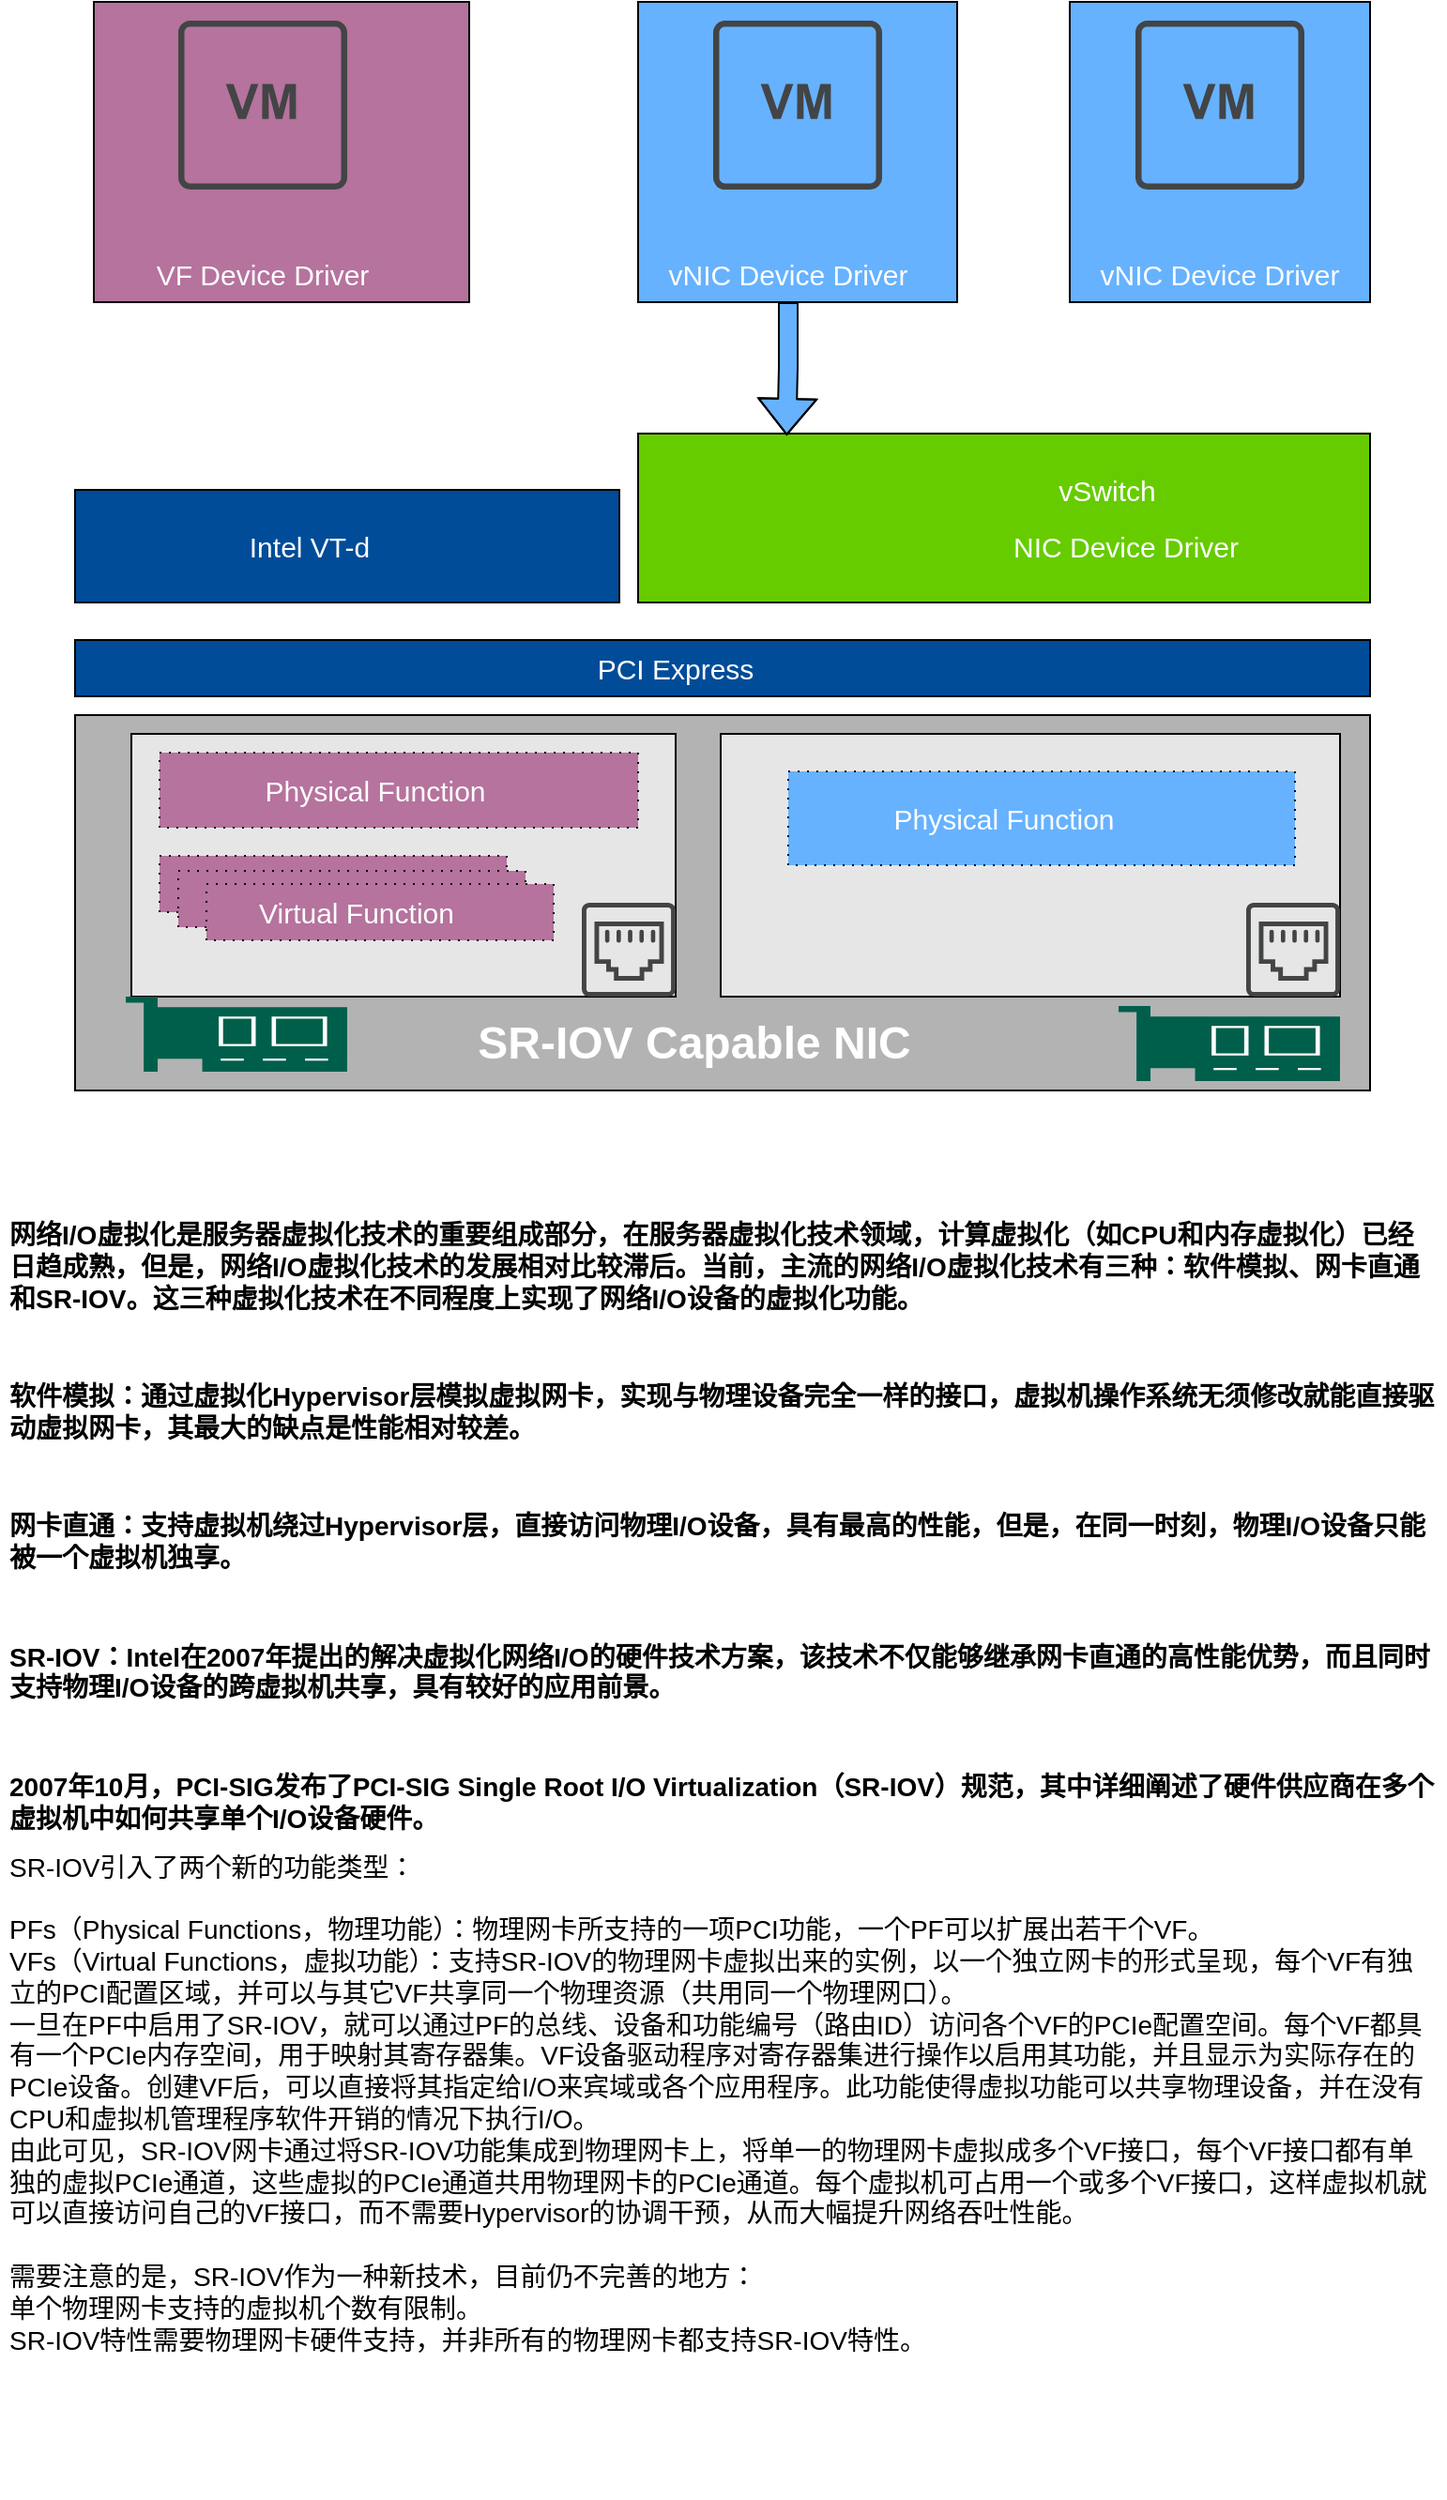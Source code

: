 <mxfile version="21.3.5" type="github">
  <diagram name="第 1 页" id="i8kBQGctU53IDY2TnXNJ">
    <mxGraphModel dx="1132" dy="1062" grid="1" gridSize="10" guides="1" tooltips="1" connect="1" arrows="1" fold="1" page="1" pageScale="1" pageWidth="827" pageHeight="1169" math="0" shadow="0">
      <root>
        <mxCell id="0" />
        <mxCell id="1" parent="0" />
        <mxCell id="NqEIsBkk9j9Vk6BldH_W-84" value="" style="rounded=0;whiteSpace=wrap;html=1;fillColor=#B3B3B3;" vertex="1" parent="1">
          <mxGeometry x="70" y="610" width="690" height="200" as="geometry" />
        </mxCell>
        <mxCell id="NqEIsBkk9j9Vk6BldH_W-86" value="" style="rounded=0;whiteSpace=wrap;html=1;fillColor=#004C99;" vertex="1" parent="1">
          <mxGeometry x="70" y="570" width="690" height="30" as="geometry" />
        </mxCell>
        <mxCell id="NqEIsBkk9j9Vk6BldH_W-87" value="" style="rounded=0;whiteSpace=wrap;html=1;fillColor=#004C99;" vertex="1" parent="1">
          <mxGeometry x="70" y="490" width="290" height="60" as="geometry" />
        </mxCell>
        <mxCell id="NqEIsBkk9j9Vk6BldH_W-88" value="" style="rounded=0;whiteSpace=wrap;html=1;fillColor=#66CC00;" vertex="1" parent="1">
          <mxGeometry x="370" y="460" width="390" height="90" as="geometry" />
        </mxCell>
        <mxCell id="NqEIsBkk9j9Vk6BldH_W-93" value="" style="rounded=0;whiteSpace=wrap;html=1;fillColor=#E6E6E6;" vertex="1" parent="1">
          <mxGeometry x="100" y="620" width="290" height="140" as="geometry" />
        </mxCell>
        <mxCell id="NqEIsBkk9j9Vk6BldH_W-94" value="" style="rounded=0;whiteSpace=wrap;html=1;fillColor=#E6E6E6;" vertex="1" parent="1">
          <mxGeometry x="414" y="620" width="330" height="140" as="geometry" />
        </mxCell>
        <mxCell id="NqEIsBkk9j9Vk6BldH_W-96" value="&lt;b&gt;&lt;font color=&quot;#ffffff&quot; style=&quot;font-size: 24px;&quot;&gt;SR-IOV Capable NIC&lt;/font&gt;&lt;/b&gt;" style="text;strokeColor=none;align=center;fillColor=none;html=1;verticalAlign=middle;whiteSpace=wrap;rounded=0;" vertex="1" parent="1">
          <mxGeometry x="260" y="770" width="280" height="30" as="geometry" />
        </mxCell>
        <mxCell id="NqEIsBkk9j9Vk6BldH_W-97" value="&lt;h1 style=&quot;font-size: 14px;&quot;&gt;&lt;font style=&quot;font-size: 14px;&quot;&gt;网络I/O虚拟化是服务器虚拟化技术的重要组成部分，在服务器虚拟化技术领域，计算虚拟化（如CPU和内存虚拟化）已经日趋成熟，但是，网络I/O虚拟化技术的发展相对比较滞后。当前，主流的网络I/O虚拟化技术有三种：软件模拟、网卡直通和SR-IOV。这三种虚拟化技术在不同程度上实现了网络I/O设备的虚拟化功能。&lt;/font&gt;&lt;/h1&gt;&lt;h1 style=&quot;font-size: 14px;&quot;&gt;&lt;font style=&quot;font-size: 14px;&quot;&gt;&lt;br&gt;&lt;/font&gt;&lt;/h1&gt;&lt;h1 style=&quot;font-size: 14px;&quot;&gt;&lt;font style=&quot;font-size: 14px;&quot;&gt;软件模拟：通过虚拟化Hypervisor层模拟虚拟网卡，实现与物理设备完全一样的接口，虚拟机操作系统无须修改就能直接驱动虚拟网卡，其最大的缺点是性能相对较差。&lt;/font&gt;&lt;/h1&gt;&lt;h1 style=&quot;font-size: 14px;&quot;&gt;&lt;font style=&quot;font-size: 14px;&quot;&gt;&lt;br&gt;&lt;/font&gt;&lt;/h1&gt;&lt;h1 style=&quot;font-size: 14px;&quot;&gt;&lt;font style=&quot;font-size: 14px;&quot;&gt;网卡直通：支持虚拟机绕过Hypervisor层，直接访问物理I/O设备，具有最高的性能，但是，在同一时刻，物理I/O设备只能被一个虚拟机独享。&lt;/font&gt;&lt;/h1&gt;&lt;h1 style=&quot;font-size: 14px;&quot;&gt;&lt;font style=&quot;font-size: 14px;&quot;&gt;&lt;br&gt;&lt;/font&gt;&lt;/h1&gt;&lt;h1 style=&quot;font-size: 14px;&quot;&gt;&lt;font style=&quot;font-size: 14px;&quot;&gt;SR-IOV：Intel在2007年提出的解决虚拟化网络I/O的硬件技术方案，该技术不仅能够继承网卡直通的高性能优势，而且同时支持物理I/O设备的跨虚拟机共享，具有较好的应用前景。&lt;/font&gt;&lt;/h1&gt;&lt;h1 style=&quot;font-size: 14px;&quot;&gt;&lt;font style=&quot;font-size: 14px;&quot;&gt;&lt;br&gt;&lt;/font&gt;&lt;/h1&gt;&lt;h1 style=&quot;font-size: 14px;&quot;&gt;&lt;font style=&quot;font-size: 14px;&quot;&gt;2007年10月，PCI-SIG发布了PCI-SIG Single Root I/O Virtualization（SR-IOV）规范，其中详细阐述了硬件供应商在多个虚拟机中如何共享单个I/O设备硬件。&lt;/font&gt;&lt;/h1&gt;&lt;div&gt;&lt;font style=&quot;font-size: 14px;&quot;&gt;&lt;div style=&quot;&quot;&gt;SR-IOV引入了两个新的功能类型：&lt;/div&gt;&lt;div style=&quot;&quot;&gt;&lt;br&gt;&lt;/div&gt;&lt;div style=&quot;&quot;&gt;PFs（Physical Functions，物理功能）：物理网卡所支持的一项PCI功能，一个PF可以扩展出若干个VF。&lt;/div&gt;&lt;div style=&quot;&quot;&gt;VFs（Virtual Functions，虚拟功能）：支持SR-IOV的物理网卡虚拟出来的实例，以一个独立网卡的形式呈现，每个VF有独立的PCI配置区域，并可以与其它VF共享同一个物理资源（共用同一个物理网口）。&lt;/div&gt;&lt;div style=&quot;&quot;&gt;一旦在PF中启用了SR-IOV，就可以通过PF的总线、设备和功能编号（路由ID）访问各个VF的PCIe配置空间。每个VF都具有一个PCIe内存空间，用于映射其寄存器集。VF设备驱动程序对寄存器集进行操作以启用其功能，并且显示为实际存在的PCIe设备。创建VF后，可以直接将其指定给I/O来宾域或各个应用程序。此功能使得虚拟功能可以共享物理设备，并在没有CPU和虚拟机管理程序软件开销的情况下执行I/O。&lt;/div&gt;&lt;div style=&quot;&quot;&gt;由此可见，SR-IOV网卡通过将SR-IOV功能集成到物理网卡上，将单一的物理网卡虚拟成多个VF接口，每个VF接口都有单独的虚拟PCIe通道，这些虚拟的PCIe通道共用物理网卡的PCIe通道。每个虚拟机可占用一个或多个VF接口，这样虚拟机就可以直接访问自己的VF接口，而不需要Hypervisor的协调干预，从而大幅提升网络吞吐性能。&lt;/div&gt;&lt;div style=&quot;&quot;&gt;&lt;br&gt;&lt;/div&gt;&lt;div style=&quot;&quot;&gt;需要注意的是，SR-IOV作为一种新技术，目前仍不完善的地方：&lt;/div&gt;&lt;div style=&quot;&quot;&gt;单个物理网卡支持的虚拟机个数有限制。&lt;/div&gt;&lt;div style=&quot;&quot;&gt;SR-IOV特性需要物理网卡硬件支持，并非所有的物理网卡都支持SR-IOV特性。&lt;/div&gt;&lt;/font&gt;&lt;/div&gt;" style="text;html=1;strokeColor=none;fillColor=none;spacing=5;spacingTop=-20;whiteSpace=wrap;overflow=hidden;rounded=0;" vertex="1" parent="1">
          <mxGeometry x="30" y="880" width="770" height="680" as="geometry" />
        </mxCell>
        <mxCell id="NqEIsBkk9j9Vk6BldH_W-99" value="" style="rounded=0;whiteSpace=wrap;html=1;fillColor=#B5739D;" vertex="1" parent="1">
          <mxGeometry x="80" y="230" width="200" height="160" as="geometry" />
        </mxCell>
        <mxCell id="NqEIsBkk9j9Vk6BldH_W-100" value="" style="rounded=0;whiteSpace=wrap;html=1;fillColor=#66B2FF;" vertex="1" parent="1">
          <mxGeometry x="370" y="230" width="170" height="160" as="geometry" />
        </mxCell>
        <mxCell id="NqEIsBkk9j9Vk6BldH_W-101" value="" style="rounded=0;whiteSpace=wrap;html=1;fillColor=#66B2FF;" vertex="1" parent="1">
          <mxGeometry x="600" y="230" width="160" height="160" as="geometry" />
        </mxCell>
        <mxCell id="NqEIsBkk9j9Vk6BldH_W-102" value="" style="rounded=0;whiteSpace=wrap;html=1;fillColor=#66B2FF;dashed=1;dashPattern=1 4;" vertex="1" parent="1">
          <mxGeometry x="450" y="640" width="270" height="50" as="geometry" />
        </mxCell>
        <mxCell id="NqEIsBkk9j9Vk6BldH_W-103" value="" style="rounded=0;whiteSpace=wrap;html=1;fillColor=#B5739D;dashed=1;dashPattern=1 4;" vertex="1" parent="1">
          <mxGeometry x="115" y="630" width="255" height="40" as="geometry" />
        </mxCell>
        <mxCell id="NqEIsBkk9j9Vk6BldH_W-104" value="" style="rounded=0;whiteSpace=wrap;html=1;fillColor=#B5739D;dashed=1;dashPattern=1 4;" vertex="1" parent="1">
          <mxGeometry x="115" y="685" width="185" height="30" as="geometry" />
        </mxCell>
        <mxCell id="NqEIsBkk9j9Vk6BldH_W-105" value="" style="rounded=0;whiteSpace=wrap;html=1;fillColor=#B5739D;dashed=1;dashPattern=1 4;" vertex="1" parent="1">
          <mxGeometry x="125" y="693" width="185" height="30" as="geometry" />
        </mxCell>
        <mxCell id="NqEIsBkk9j9Vk6BldH_W-106" value="" style="rounded=0;whiteSpace=wrap;html=1;fillColor=#B5739D;strokeColor=default;dashed=1;dashPattern=1 4;" vertex="1" parent="1">
          <mxGeometry x="140" y="700" width="185" height="30" as="geometry" />
        </mxCell>
        <mxCell id="NqEIsBkk9j9Vk6BldH_W-107" value="&lt;font color=&quot;#ffffff&quot; style=&quot;font-size: 15px;&quot;&gt;PCI Express&lt;/font&gt;" style="text;strokeColor=none;align=center;fillColor=none;html=1;verticalAlign=middle;whiteSpace=wrap;rounded=0;" vertex="1" parent="1">
          <mxGeometry x="310" y="569.5" width="160" height="30" as="geometry" />
        </mxCell>
        <mxCell id="NqEIsBkk9j9Vk6BldH_W-108" value="&lt;font color=&quot;#ffffff&quot; style=&quot;font-size: 15px;&quot;&gt;Physical Function&lt;/font&gt;" style="text;strokeColor=none;align=center;fillColor=none;html=1;verticalAlign=middle;whiteSpace=wrap;rounded=0;" vertex="1" parent="1">
          <mxGeometry x="485" y="650" width="160" height="30" as="geometry" />
        </mxCell>
        <mxCell id="NqEIsBkk9j9Vk6BldH_W-109" value="&lt;font color=&quot;#ffffff&quot; style=&quot;font-size: 15px;&quot;&gt;Physical Function&lt;/font&gt;" style="text;strokeColor=none;align=center;fillColor=none;html=1;verticalAlign=middle;whiteSpace=wrap;rounded=0;" vertex="1" parent="1">
          <mxGeometry x="150" y="635" width="160" height="30" as="geometry" />
        </mxCell>
        <mxCell id="NqEIsBkk9j9Vk6BldH_W-110" value="&lt;font color=&quot;#ffffff&quot; style=&quot;font-size: 15px;&quot;&gt;Virtual Function&lt;/font&gt;" style="text;strokeColor=none;align=center;fillColor=none;html=1;verticalAlign=middle;whiteSpace=wrap;rounded=0;" vertex="1" parent="1">
          <mxGeometry x="140" y="700" width="160" height="30" as="geometry" />
        </mxCell>
        <mxCell id="NqEIsBkk9j9Vk6BldH_W-112" value="&lt;font color=&quot;#ffffff&quot; style=&quot;font-size: 15px;&quot;&gt;Intel VT-d&lt;/font&gt;" style="text;strokeColor=none;align=center;fillColor=none;html=1;verticalAlign=middle;whiteSpace=wrap;rounded=0;" vertex="1" parent="1">
          <mxGeometry x="115" y="505" width="160" height="30" as="geometry" />
        </mxCell>
        <mxCell id="NqEIsBkk9j9Vk6BldH_W-113" value="&lt;font color=&quot;#ffffff&quot;&gt;&lt;span style=&quot;font-size: 15px;&quot;&gt;vSwitch&lt;/span&gt;&lt;/font&gt;" style="text;strokeColor=none;align=center;fillColor=none;html=1;verticalAlign=middle;whiteSpace=wrap;rounded=0;" vertex="1" parent="1">
          <mxGeometry x="540" y="475" width="160" height="30" as="geometry" />
        </mxCell>
        <mxCell id="NqEIsBkk9j9Vk6BldH_W-114" value="&lt;font color=&quot;#ffffff&quot; style=&quot;font-size: 15px;&quot;&gt;NIC Device Driver&lt;/font&gt;" style="text;strokeColor=none;align=center;fillColor=none;html=1;verticalAlign=middle;whiteSpace=wrap;rounded=0;" vertex="1" parent="1">
          <mxGeometry x="550" y="505" width="160" height="30" as="geometry" />
        </mxCell>
        <mxCell id="NqEIsBkk9j9Vk6BldH_W-115" value="&lt;font color=&quot;#ffffff&quot; style=&quot;font-size: 15px;&quot;&gt;VF Device Driver&lt;/font&gt;" style="text;strokeColor=none;align=center;fillColor=none;html=1;verticalAlign=middle;whiteSpace=wrap;rounded=0;" vertex="1" parent="1">
          <mxGeometry x="90" y="360" width="160" height="30" as="geometry" />
        </mxCell>
        <mxCell id="NqEIsBkk9j9Vk6BldH_W-131" style="edgeStyle=orthogonalEdgeStyle;rounded=0;orthogonalLoop=1;jettySize=auto;html=1;exitX=0.5;exitY=1;exitDx=0;exitDy=0;entryX=0.203;entryY=0.011;entryDx=0;entryDy=0;entryPerimeter=0;shape=flexArrow;strokeWidth=1;fillColor=#66B2FF;" edge="1" parent="1" source="NqEIsBkk9j9Vk6BldH_W-116" target="NqEIsBkk9j9Vk6BldH_W-88">
          <mxGeometry relative="1" as="geometry" />
        </mxCell>
        <mxCell id="NqEIsBkk9j9Vk6BldH_W-116" value="&lt;font color=&quot;#ffffff&quot; style=&quot;font-size: 15px;&quot;&gt;vNIC Device Driver&lt;/font&gt;" style="text;strokeColor=none;align=center;fillColor=none;html=1;verticalAlign=middle;whiteSpace=wrap;rounded=0;" vertex="1" parent="1">
          <mxGeometry x="370" y="360" width="160" height="30" as="geometry" />
        </mxCell>
        <mxCell id="NqEIsBkk9j9Vk6BldH_W-117" value="&lt;font color=&quot;#ffffff&quot; style=&quot;font-size: 15px;&quot;&gt;vNIC Device Driver&lt;/font&gt;" style="text;strokeColor=none;align=center;fillColor=none;html=1;verticalAlign=middle;whiteSpace=wrap;rounded=0;" vertex="1" parent="1">
          <mxGeometry x="600" y="360" width="160" height="30" as="geometry" />
        </mxCell>
        <mxCell id="NqEIsBkk9j9Vk6BldH_W-119" value="" style="sketch=0;pointerEvents=1;shadow=0;dashed=0;html=1;strokeColor=none;fillColor=#434445;aspect=fixed;labelPosition=center;verticalLabelPosition=bottom;verticalAlign=top;align=center;outlineConnect=0;shape=mxgraph.vvd.ethernet_port;" vertex="1" parent="1">
          <mxGeometry x="340" y="710" width="50" height="50" as="geometry" />
        </mxCell>
        <mxCell id="NqEIsBkk9j9Vk6BldH_W-120" value="" style="sketch=0;pointerEvents=1;shadow=0;dashed=0;html=1;strokeColor=none;fillColor=#434445;aspect=fixed;labelPosition=center;verticalLabelPosition=bottom;verticalAlign=top;align=center;outlineConnect=0;shape=mxgraph.vvd.ethernet_port;" vertex="1" parent="1">
          <mxGeometry x="694" y="710" width="50" height="50" as="geometry" />
        </mxCell>
        <mxCell id="NqEIsBkk9j9Vk6BldH_W-122" value="" style="sketch=0;pointerEvents=1;shadow=0;dashed=0;html=1;strokeColor=none;fillColor=#434445;aspect=fixed;labelPosition=center;verticalLabelPosition=bottom;verticalAlign=top;align=center;outlineConnect=0;shape=mxgraph.vvd.virtual_machine;" vertex="1" parent="1">
          <mxGeometry x="125" y="240" width="90" height="90" as="geometry" />
        </mxCell>
        <mxCell id="NqEIsBkk9j9Vk6BldH_W-123" value="" style="sketch=0;pointerEvents=1;shadow=0;dashed=0;html=1;strokeColor=none;fillColor=#005F4B;labelPosition=center;verticalLabelPosition=bottom;verticalAlign=top;align=center;outlineConnect=0;shape=mxgraph.veeam2.network_card;" vertex="1" parent="1">
          <mxGeometry x="97" y="760" width="118" height="40" as="geometry" />
        </mxCell>
        <mxCell id="NqEIsBkk9j9Vk6BldH_W-125" value="" style="sketch=0;pointerEvents=1;shadow=0;dashed=0;html=1;strokeColor=none;fillColor=#434445;aspect=fixed;labelPosition=center;verticalLabelPosition=bottom;verticalAlign=top;align=center;outlineConnect=0;shape=mxgraph.vvd.virtual_machine;" vertex="1" parent="1">
          <mxGeometry x="410" y="240" width="90" height="90" as="geometry" />
        </mxCell>
        <mxCell id="NqEIsBkk9j9Vk6BldH_W-126" value="" style="sketch=0;pointerEvents=1;shadow=0;dashed=0;html=1;strokeColor=none;fillColor=#434445;aspect=fixed;labelPosition=center;verticalLabelPosition=bottom;verticalAlign=top;align=center;outlineConnect=0;shape=mxgraph.vvd.virtual_machine;" vertex="1" parent="1">
          <mxGeometry x="635" y="240" width="90" height="90" as="geometry" />
        </mxCell>
        <mxCell id="NqEIsBkk9j9Vk6BldH_W-127" value="" style="sketch=0;pointerEvents=1;shadow=0;dashed=0;html=1;strokeColor=none;fillColor=#005F4B;labelPosition=center;verticalLabelPosition=bottom;verticalAlign=top;align=center;outlineConnect=0;shape=mxgraph.veeam2.network_card;" vertex="1" parent="1">
          <mxGeometry x="626" y="765" width="118" height="40" as="geometry" />
        </mxCell>
      </root>
    </mxGraphModel>
  </diagram>
</mxfile>
